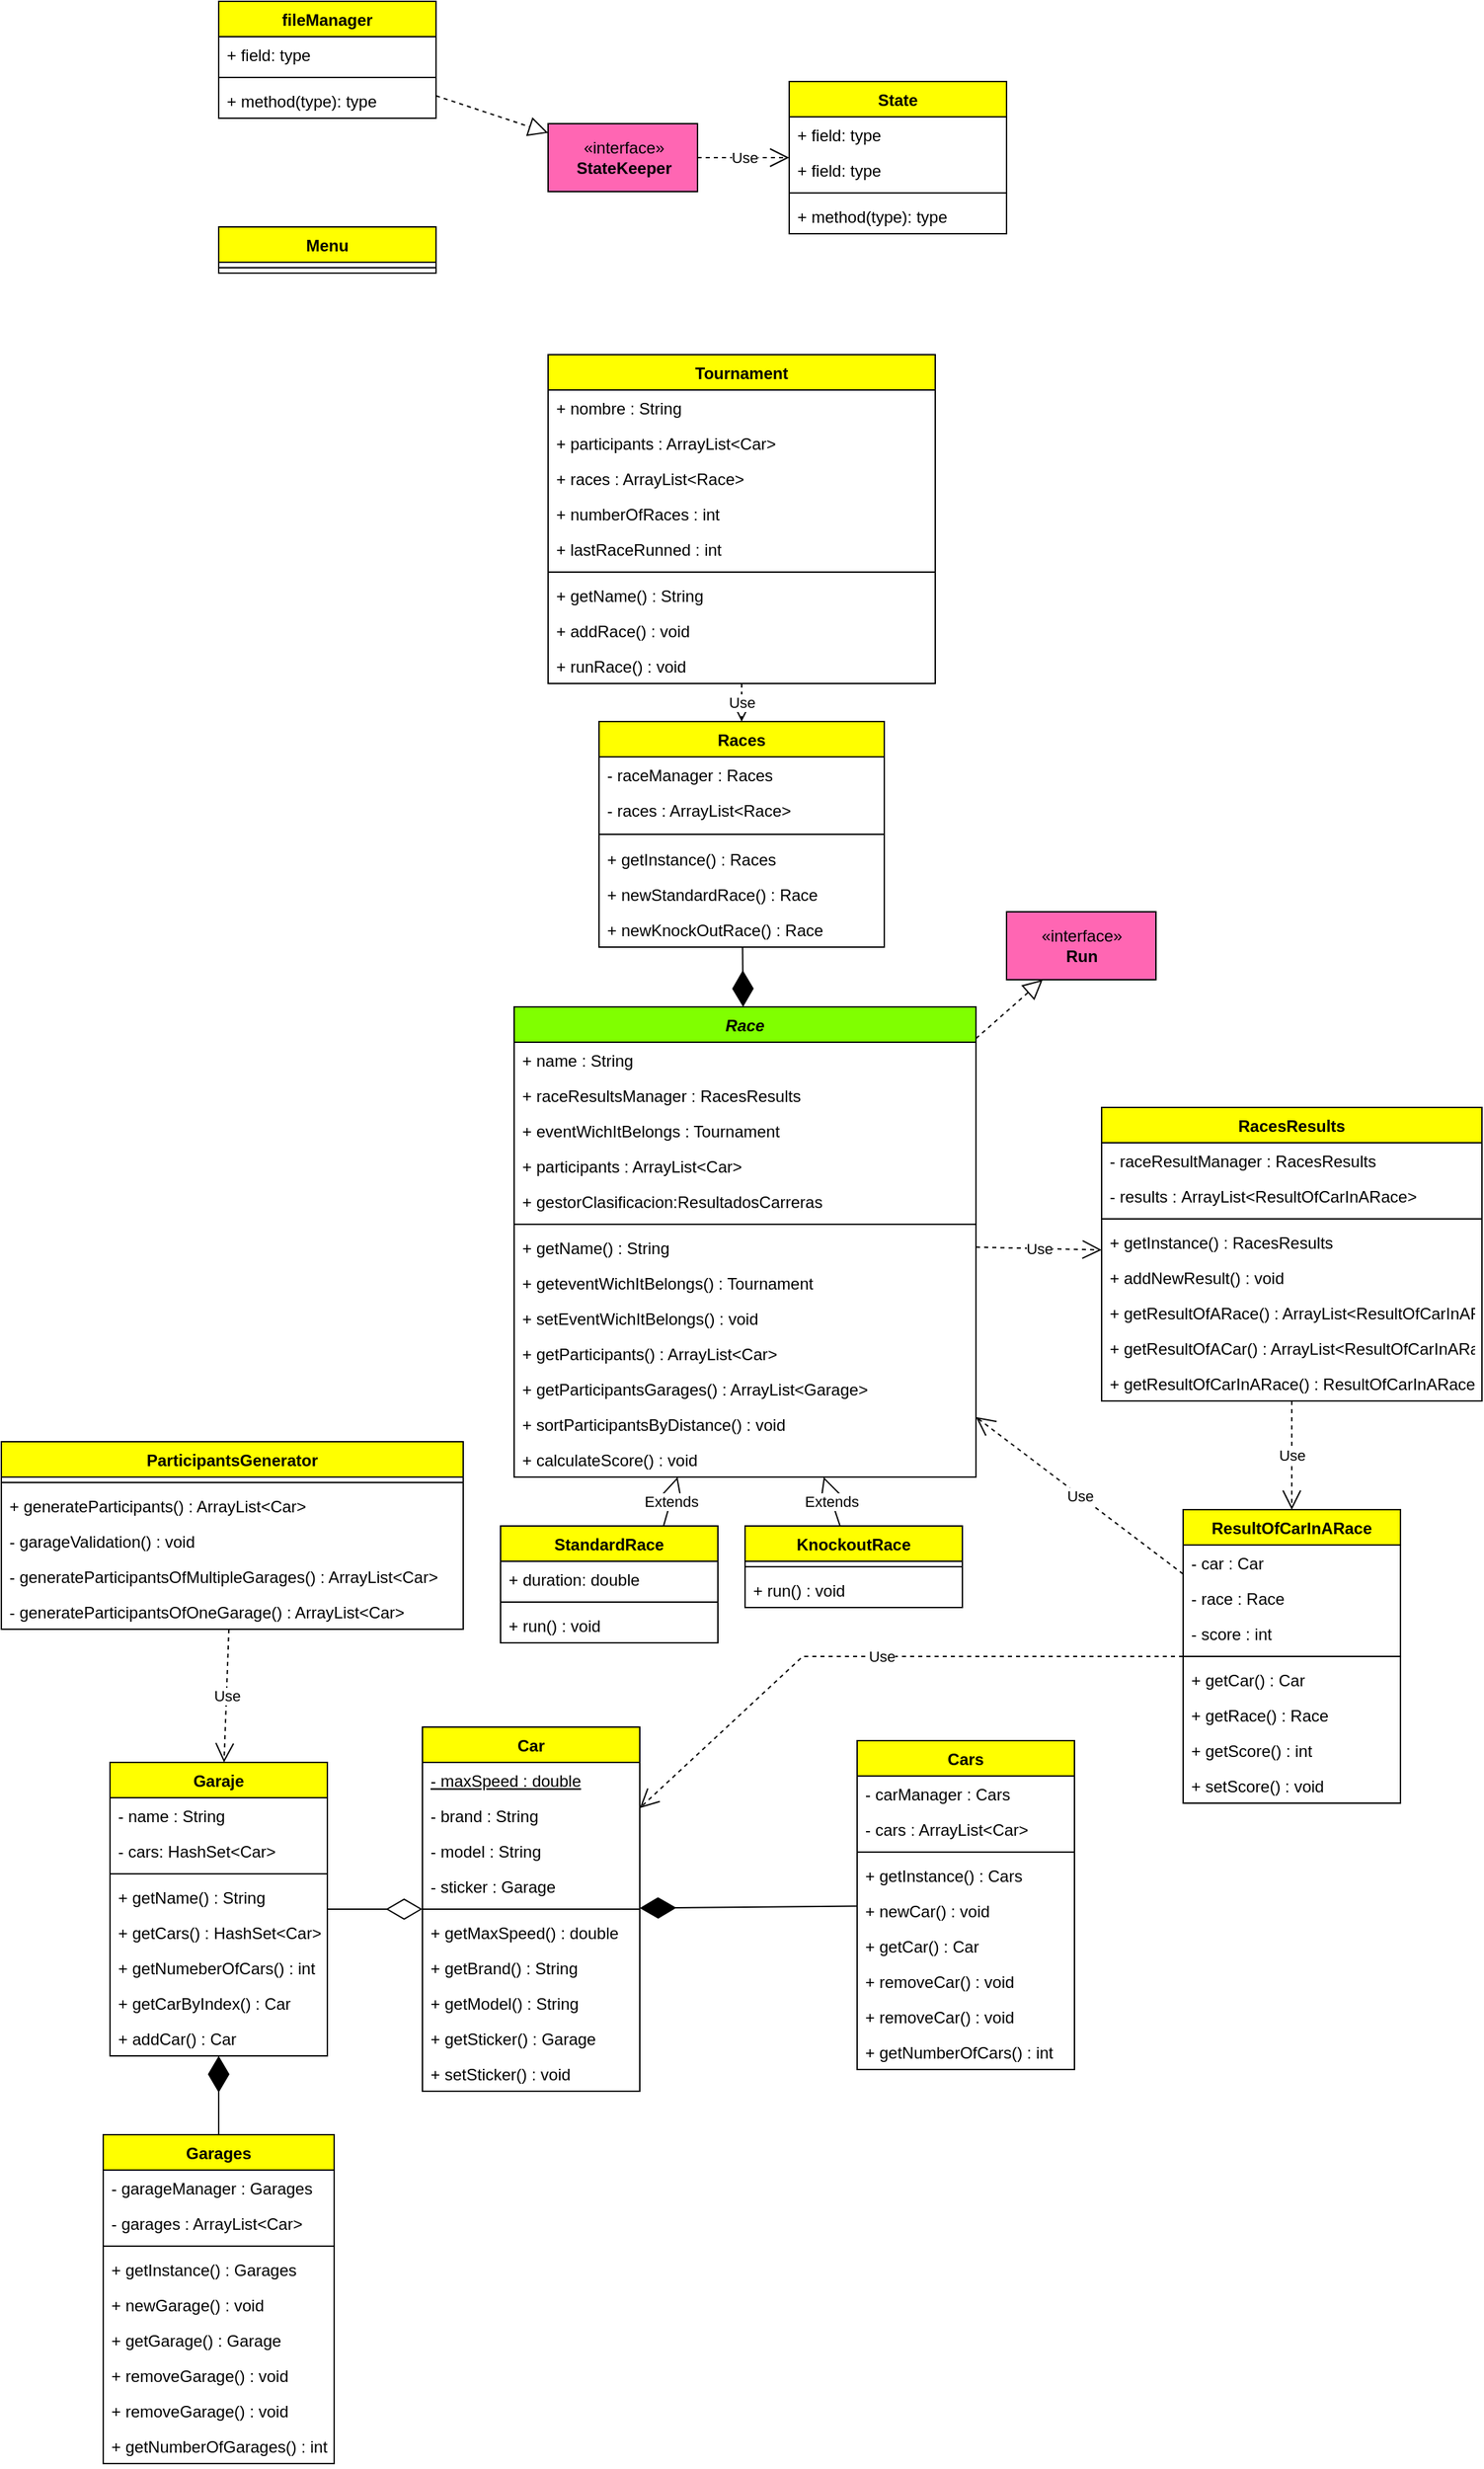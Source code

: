 <mxfile version="17.4.4" type="device"><diagram name="Page-1" id="9f46799a-70d6-7492-0946-bef42562c5a5"><mxGraphModel dx="3224" dy="1093" grid="1" gridSize="10" guides="1" tooltips="1" connect="1" arrows="1" fold="1" page="1" pageScale="1" pageWidth="850" pageHeight="1100" background="none" math="0" shadow="0"><root><mxCell id="0"/><mxCell id="1" parent="0"/><mxCell id="482I30e5uRCD9CE9yHYS-5" value="Car" style="swimlane;fontStyle=1;align=center;verticalAlign=top;childLayout=stackLayout;horizontal=1;startSize=26;horizontalStack=0;resizeParent=1;resizeParentMax=0;resizeLast=0;collapsible=1;marginBottom=0;fillColor=#FFFF00;" parent="1" vertex="1"><mxGeometry x="230" y="1340" width="160" height="268" as="geometry"/></mxCell><mxCell id="ZxIhWG7YRDOu6OJ5l4BX-40" value="- maxSpeed : double" style="text;strokeColor=none;fillColor=none;align=left;verticalAlign=top;spacingLeft=4;spacingRight=4;overflow=hidden;rotatable=0;points=[[0,0.5],[1,0.5]];portConstraint=eastwest;fontStyle=4" parent="482I30e5uRCD9CE9yHYS-5" vertex="1"><mxGeometry y="26" width="160" height="26" as="geometry"/></mxCell><mxCell id="482I30e5uRCD9CE9yHYS-6" value="- brand : String" style="text;strokeColor=none;fillColor=none;align=left;verticalAlign=top;spacingLeft=4;spacingRight=4;overflow=hidden;rotatable=0;points=[[0,0.5],[1,0.5]];portConstraint=eastwest;" parent="482I30e5uRCD9CE9yHYS-5" vertex="1"><mxGeometry y="52" width="160" height="26" as="geometry"/></mxCell><mxCell id="482I30e5uRCD9CE9yHYS-10" value="- model : String" style="text;strokeColor=none;fillColor=none;align=left;verticalAlign=top;spacingLeft=4;spacingRight=4;overflow=hidden;rotatable=0;points=[[0,0.5],[1,0.5]];portConstraint=eastwest;" parent="482I30e5uRCD9CE9yHYS-5" vertex="1"><mxGeometry y="78" width="160" height="26" as="geometry"/></mxCell><mxCell id="482I30e5uRCD9CE9yHYS-13" value="- sticker : Garage" style="text;strokeColor=none;fillColor=none;align=left;verticalAlign=top;spacingLeft=4;spacingRight=4;overflow=hidden;rotatable=0;points=[[0,0.5],[1,0.5]];portConstraint=eastwest;" parent="482I30e5uRCD9CE9yHYS-5" vertex="1"><mxGeometry y="104" width="160" height="26" as="geometry"/></mxCell><mxCell id="482I30e5uRCD9CE9yHYS-7" value="" style="line;strokeWidth=1;fillColor=none;align=left;verticalAlign=middle;spacingTop=-1;spacingLeft=3;spacingRight=3;rotatable=0;labelPosition=right;points=[];portConstraint=eastwest;" parent="482I30e5uRCD9CE9yHYS-5" vertex="1"><mxGeometry y="130" width="160" height="8" as="geometry"/></mxCell><mxCell id="482I30e5uRCD9CE9yHYS-8" value="+ getMaxSpeed() : double" style="text;strokeColor=none;fillColor=none;align=left;verticalAlign=top;spacingLeft=4;spacingRight=4;overflow=hidden;rotatable=0;points=[[0,0.5],[1,0.5]];portConstraint=eastwest;" parent="482I30e5uRCD9CE9yHYS-5" vertex="1"><mxGeometry y="138" width="160" height="26" as="geometry"/></mxCell><mxCell id="ZxIhWG7YRDOu6OJ5l4BX-43" value="+ getBrand() : String" style="text;strokeColor=none;fillColor=none;align=left;verticalAlign=top;spacingLeft=4;spacingRight=4;overflow=hidden;rotatable=0;points=[[0,0.5],[1,0.5]];portConstraint=eastwest;" parent="482I30e5uRCD9CE9yHYS-5" vertex="1"><mxGeometry y="164" width="160" height="26" as="geometry"/></mxCell><mxCell id="ZxIhWG7YRDOu6OJ5l4BX-44" value="+ getModel() : String" style="text;strokeColor=none;fillColor=none;align=left;verticalAlign=top;spacingLeft=4;spacingRight=4;overflow=hidden;rotatable=0;points=[[0,0.5],[1,0.5]];portConstraint=eastwest;" parent="482I30e5uRCD9CE9yHYS-5" vertex="1"><mxGeometry y="190" width="160" height="26" as="geometry"/></mxCell><mxCell id="ZxIhWG7YRDOu6OJ5l4BX-42" value="+ getSticker() : Garage" style="text;strokeColor=none;fillColor=none;align=left;verticalAlign=top;spacingLeft=4;spacingRight=4;overflow=hidden;rotatable=0;points=[[0,0.5],[1,0.5]];portConstraint=eastwest;" parent="482I30e5uRCD9CE9yHYS-5" vertex="1"><mxGeometry y="216" width="160" height="26" as="geometry"/></mxCell><mxCell id="ZxIhWG7YRDOu6OJ5l4BX-41" value="+ setSticker() : void" style="text;strokeColor=none;fillColor=none;align=left;verticalAlign=top;spacingLeft=4;spacingRight=4;overflow=hidden;rotatable=0;points=[[0,0.5],[1,0.5]];portConstraint=eastwest;" parent="482I30e5uRCD9CE9yHYS-5" vertex="1"><mxGeometry y="242" width="160" height="26" as="geometry"/></mxCell><mxCell id="482I30e5uRCD9CE9yHYS-14" value="Garaje" style="swimlane;fontStyle=1;align=center;verticalAlign=top;childLayout=stackLayout;horizontal=1;startSize=26;horizontalStack=0;resizeParent=1;resizeParentMax=0;resizeLast=0;collapsible=1;marginBottom=0;fillColor=#FFFF00;" parent="1" vertex="1"><mxGeometry y="1366" width="160" height="216" as="geometry"/></mxCell><mxCell id="482I30e5uRCD9CE9yHYS-15" value="- name : String" style="text;strokeColor=none;fillColor=none;align=left;verticalAlign=top;spacingLeft=4;spacingRight=4;overflow=hidden;rotatable=0;points=[[0,0.5],[1,0.5]];portConstraint=eastwest;" parent="482I30e5uRCD9CE9yHYS-14" vertex="1"><mxGeometry y="26" width="160" height="26" as="geometry"/></mxCell><mxCell id="482I30e5uRCD9CE9yHYS-18" value="- cars: HashSet&lt;Car&gt;" style="text;strokeColor=none;fillColor=none;align=left;verticalAlign=top;spacingLeft=4;spacingRight=4;overflow=hidden;rotatable=0;points=[[0,0.5],[1,0.5]];portConstraint=eastwest;" parent="482I30e5uRCD9CE9yHYS-14" vertex="1"><mxGeometry y="52" width="160" height="26" as="geometry"/></mxCell><mxCell id="482I30e5uRCD9CE9yHYS-16" value="" style="line;strokeWidth=1;fillColor=none;align=left;verticalAlign=middle;spacingTop=-1;spacingLeft=3;spacingRight=3;rotatable=0;labelPosition=right;points=[];portConstraint=eastwest;" parent="482I30e5uRCD9CE9yHYS-14" vertex="1"><mxGeometry y="78" width="160" height="8" as="geometry"/></mxCell><mxCell id="482I30e5uRCD9CE9yHYS-17" value="+ getName() : String" style="text;strokeColor=none;fillColor=none;align=left;verticalAlign=top;spacingLeft=4;spacingRight=4;overflow=hidden;rotatable=0;points=[[0,0.5],[1,0.5]];portConstraint=eastwest;" parent="482I30e5uRCD9CE9yHYS-14" vertex="1"><mxGeometry y="86" width="160" height="26" as="geometry"/></mxCell><mxCell id="ZxIhWG7YRDOu6OJ5l4BX-46" value="+ getCars() : HashSet&lt;Car&gt;" style="text;strokeColor=none;fillColor=none;align=left;verticalAlign=top;spacingLeft=4;spacingRight=4;overflow=hidden;rotatable=0;points=[[0,0.5],[1,0.5]];portConstraint=eastwest;" parent="482I30e5uRCD9CE9yHYS-14" vertex="1"><mxGeometry y="112" width="160" height="26" as="geometry"/></mxCell><mxCell id="ZxIhWG7YRDOu6OJ5l4BX-48" value="+ getNumeberOfCars() : int" style="text;strokeColor=none;fillColor=none;align=left;verticalAlign=top;spacingLeft=4;spacingRight=4;overflow=hidden;rotatable=0;points=[[0,0.5],[1,0.5]];portConstraint=eastwest;" parent="482I30e5uRCD9CE9yHYS-14" vertex="1"><mxGeometry y="138" width="160" height="26" as="geometry"/></mxCell><mxCell id="ZxIhWG7YRDOu6OJ5l4BX-47" value="+ getCarByIndex() : Car" style="text;strokeColor=none;fillColor=none;align=left;verticalAlign=top;spacingLeft=4;spacingRight=4;overflow=hidden;rotatable=0;points=[[0,0.5],[1,0.5]];portConstraint=eastwest;" parent="482I30e5uRCD9CE9yHYS-14" vertex="1"><mxGeometry y="164" width="160" height="26" as="geometry"/></mxCell><mxCell id="ZxIhWG7YRDOu6OJ5l4BX-45" value="+ addCar() : Car" style="text;strokeColor=none;fillColor=none;align=left;verticalAlign=top;spacingLeft=4;spacingRight=4;overflow=hidden;rotatable=0;points=[[0,0.5],[1,0.5]];portConstraint=eastwest;" parent="482I30e5uRCD9CE9yHYS-14" vertex="1"><mxGeometry y="190" width="160" height="26" as="geometry"/></mxCell><mxCell id="482I30e5uRCD9CE9yHYS-23" value="Tournament" style="swimlane;fontStyle=1;align=center;verticalAlign=top;childLayout=stackLayout;horizontal=1;startSize=26;horizontalStack=0;resizeParent=1;resizeParentMax=0;resizeLast=0;collapsible=1;marginBottom=0;fillColor=#FFFF00;" parent="1" vertex="1"><mxGeometry x="322.5" y="330" width="285" height="242" as="geometry"><mxRectangle x="170" y="300" width="70" height="26" as="alternateBounds"/></mxGeometry></mxCell><mxCell id="482I30e5uRCD9CE9yHYS-24" value="+ nombre : String" style="text;strokeColor=none;fillColor=none;align=left;verticalAlign=top;spacingLeft=4;spacingRight=4;overflow=hidden;rotatable=0;points=[[0,0.5],[1,0.5]];portConstraint=eastwest;" parent="482I30e5uRCD9CE9yHYS-23" vertex="1"><mxGeometry y="26" width="285" height="26" as="geometry"/></mxCell><mxCell id="F-Wqj-1XcZ0HgV9-wXlC-21" value="+ participants : ArrayList&lt;Car&gt;" style="text;strokeColor=none;fillColor=none;align=left;verticalAlign=top;spacingLeft=4;spacingRight=4;overflow=hidden;rotatable=0;points=[[0,0.5],[1,0.5]];portConstraint=eastwest;" parent="482I30e5uRCD9CE9yHYS-23" vertex="1"><mxGeometry y="52" width="285" height="26" as="geometry"/></mxCell><mxCell id="482I30e5uRCD9CE9yHYS-27" value="+ races : ArrayList&lt;Race&gt;" style="text;strokeColor=none;fillColor=none;align=left;verticalAlign=top;spacingLeft=4;spacingRight=4;overflow=hidden;rotatable=0;points=[[0,0.5],[1,0.5]];portConstraint=eastwest;" parent="482I30e5uRCD9CE9yHYS-23" vertex="1"><mxGeometry y="78" width="285" height="26" as="geometry"/></mxCell><mxCell id="482I30e5uRCD9CE9yHYS-36" value="+ numberOfRaces : int" style="text;strokeColor=none;fillColor=none;align=left;verticalAlign=top;spacingLeft=4;spacingRight=4;overflow=hidden;rotatable=0;points=[[0,0.5],[1,0.5]];portConstraint=eastwest;" parent="482I30e5uRCD9CE9yHYS-23" vertex="1"><mxGeometry y="104" width="285" height="26" as="geometry"/></mxCell><mxCell id="ZxIhWG7YRDOu6OJ5l4BX-8" value="+ lastRaceRunned : int" style="text;strokeColor=none;fillColor=none;align=left;verticalAlign=top;spacingLeft=4;spacingRight=4;overflow=hidden;rotatable=0;points=[[0,0.5],[1,0.5]];portConstraint=eastwest;" parent="482I30e5uRCD9CE9yHYS-23" vertex="1"><mxGeometry y="130" width="285" height="26" as="geometry"/></mxCell><mxCell id="482I30e5uRCD9CE9yHYS-25" value="" style="line;strokeWidth=1;fillColor=none;align=left;verticalAlign=middle;spacingTop=-1;spacingLeft=3;spacingRight=3;rotatable=0;labelPosition=right;points=[];portConstraint=eastwest;" parent="482I30e5uRCD9CE9yHYS-23" vertex="1"><mxGeometry y="156" width="285" height="8" as="geometry"/></mxCell><mxCell id="482I30e5uRCD9CE9yHYS-26" value="+ getName() : String" style="text;strokeColor=none;fillColor=none;align=left;verticalAlign=top;spacingLeft=4;spacingRight=4;overflow=hidden;rotatable=0;points=[[0,0.5],[1,0.5]];portConstraint=eastwest;" parent="482I30e5uRCD9CE9yHYS-23" vertex="1"><mxGeometry y="164" width="285" height="26" as="geometry"/></mxCell><mxCell id="ZxIhWG7YRDOu6OJ5l4BX-4" value="+ addRace() : void" style="text;strokeColor=none;fillColor=none;align=left;verticalAlign=top;spacingLeft=4;spacingRight=4;overflow=hidden;rotatable=0;points=[[0,0.5],[1,0.5]];portConstraint=eastwest;" parent="482I30e5uRCD9CE9yHYS-23" vertex="1"><mxGeometry y="190" width="285" height="26" as="geometry"/></mxCell><mxCell id="ZxIhWG7YRDOu6OJ5l4BX-5" value="+ runRace() : void" style="text;strokeColor=none;fillColor=none;align=left;verticalAlign=top;spacingLeft=4;spacingRight=4;overflow=hidden;rotatable=0;points=[[0,0.5],[1,0.5]];portConstraint=eastwest;" parent="482I30e5uRCD9CE9yHYS-23" vertex="1"><mxGeometry y="216" width="285" height="26" as="geometry"/></mxCell><mxCell id="482I30e5uRCD9CE9yHYS-31" value="" style="endArrow=diamondThin;endFill=0;endSize=24;html=1;rounded=0;" parent="1" source="482I30e5uRCD9CE9yHYS-14" target="482I30e5uRCD9CE9yHYS-5" edge="1"><mxGeometry width="160" relative="1" as="geometry"><mxPoint x="185" y="1364" as="sourcePoint"/><mxPoint x="345" y="1364" as="targetPoint"/></mxGeometry></mxCell><mxCell id="482I30e5uRCD9CE9yHYS-32" value="Race" style="swimlane;fontStyle=3;align=center;verticalAlign=top;childLayout=stackLayout;horizontal=1;startSize=26;horizontalStack=0;resizeParent=1;resizeParentMax=0;resizeLast=0;collapsible=1;marginBottom=0;fillColor=#80FF00;" parent="1" vertex="1"><mxGeometry x="297.5" y="810" width="340" height="346" as="geometry"/></mxCell><mxCell id="482I30e5uRCD9CE9yHYS-33" value="+ name : String" style="text;strokeColor=none;fillColor=none;align=left;verticalAlign=top;spacingLeft=4;spacingRight=4;overflow=hidden;rotatable=0;points=[[0,0.5],[1,0.5]];portConstraint=eastwest;" parent="482I30e5uRCD9CE9yHYS-32" vertex="1"><mxGeometry y="26" width="340" height="26" as="geometry"/></mxCell><mxCell id="ZxIhWG7YRDOu6OJ5l4BX-10" value="+ raceResultsManager : RacesResults" style="text;strokeColor=none;fillColor=none;align=left;verticalAlign=top;spacingLeft=4;spacingRight=4;overflow=hidden;rotatable=0;points=[[0,0.5],[1,0.5]];portConstraint=eastwest;" parent="482I30e5uRCD9CE9yHYS-32" vertex="1"><mxGeometry y="52" width="340" height="26" as="geometry"/></mxCell><mxCell id="F-Wqj-1XcZ0HgV9-wXlC-32" value="+ eventWichItBelongs : Tournament" style="text;strokeColor=none;fillColor=none;align=left;verticalAlign=top;spacingLeft=4;spacingRight=4;overflow=hidden;rotatable=0;points=[[0,0.5],[1,0.5]];portConstraint=eastwest;" parent="482I30e5uRCD9CE9yHYS-32" vertex="1"><mxGeometry y="78" width="340" height="26" as="geometry"/></mxCell><mxCell id="ZxIhWG7YRDOu6OJ5l4BX-9" value="+ participants : ArrayList&lt;Car&gt;" style="text;strokeColor=none;fillColor=none;align=left;verticalAlign=top;spacingLeft=4;spacingRight=4;overflow=hidden;rotatable=0;points=[[0,0.5],[1,0.5]];portConstraint=eastwest;" parent="482I30e5uRCD9CE9yHYS-32" vertex="1"><mxGeometry y="104" width="340" height="26" as="geometry"/></mxCell><mxCell id="482I30e5uRCD9CE9yHYS-38" value="+ gestorClasificacion:ResultadosCarreras" style="text;strokeColor=none;fillColor=none;align=left;verticalAlign=top;spacingLeft=4;spacingRight=4;overflow=hidden;rotatable=0;points=[[0,0.5],[1,0.5]];portConstraint=eastwest;" parent="482I30e5uRCD9CE9yHYS-32" vertex="1"><mxGeometry y="130" width="340" height="26" as="geometry"/></mxCell><mxCell id="482I30e5uRCD9CE9yHYS-34" value="" style="line;strokeWidth=1;fillColor=none;align=left;verticalAlign=middle;spacingTop=-1;spacingLeft=3;spacingRight=3;rotatable=0;labelPosition=right;points=[];portConstraint=eastwest;" parent="482I30e5uRCD9CE9yHYS-32" vertex="1"><mxGeometry y="156" width="340" height="8" as="geometry"/></mxCell><mxCell id="ZxIhWG7YRDOu6OJ5l4BX-15" value="+ getName() : String" style="text;strokeColor=none;fillColor=none;align=left;verticalAlign=top;spacingLeft=4;spacingRight=4;overflow=hidden;rotatable=0;points=[[0,0.5],[1,0.5]];portConstraint=eastwest;" parent="482I30e5uRCD9CE9yHYS-32" vertex="1"><mxGeometry y="164" width="340" height="26" as="geometry"/></mxCell><mxCell id="482I30e5uRCD9CE9yHYS-35" value="+ geteventWichItBelongs() : Tournament" style="text;strokeColor=none;fillColor=none;align=left;verticalAlign=top;spacingLeft=4;spacingRight=4;overflow=hidden;rotatable=0;points=[[0,0.5],[1,0.5]];portConstraint=eastwest;" parent="482I30e5uRCD9CE9yHYS-32" vertex="1"><mxGeometry y="190" width="340" height="26" as="geometry"/></mxCell><mxCell id="ZxIhWG7YRDOu6OJ5l4BX-14" value="+ setEventWichItBelongs() : void" style="text;strokeColor=none;fillColor=none;align=left;verticalAlign=top;spacingLeft=4;spacingRight=4;overflow=hidden;rotatable=0;points=[[0,0.5],[1,0.5]];portConstraint=eastwest;" parent="482I30e5uRCD9CE9yHYS-32" vertex="1"><mxGeometry y="216" width="340" height="26" as="geometry"/></mxCell><mxCell id="Mdgu1siWDyCMY9cwynAu-4" value="+ getParticipants() : ArrayList&lt;Car&gt;" style="text;strokeColor=none;fillColor=none;align=left;verticalAlign=top;spacingLeft=4;spacingRight=4;overflow=hidden;rotatable=0;points=[[0,0.5],[1,0.5]];portConstraint=eastwest;" parent="482I30e5uRCD9CE9yHYS-32" vertex="1"><mxGeometry y="242" width="340" height="26" as="geometry"/></mxCell><mxCell id="ZxIhWG7YRDOu6OJ5l4BX-13" value="+ getParticipantsGarages() : ArrayList&lt;Garage&gt;" style="text;strokeColor=none;fillColor=none;align=left;verticalAlign=top;spacingLeft=4;spacingRight=4;overflow=hidden;rotatable=0;points=[[0,0.5],[1,0.5]];portConstraint=eastwest;" parent="482I30e5uRCD9CE9yHYS-32" vertex="1"><mxGeometry y="268" width="340" height="26" as="geometry"/></mxCell><mxCell id="ejD7JWQBDg0ydVt0b9R--1" value="+ sortParticipantsByDistance() : void" style="text;strokeColor=none;fillColor=none;align=left;verticalAlign=top;spacingLeft=4;spacingRight=4;overflow=hidden;rotatable=0;points=[[0,0.5],[1,0.5]];portConstraint=eastwest;" parent="482I30e5uRCD9CE9yHYS-32" vertex="1"><mxGeometry y="294" width="340" height="26" as="geometry"/></mxCell><mxCell id="ejD7JWQBDg0ydVt0b9R--2" value="+ calculateScore() : void" style="text;strokeColor=none;fillColor=none;align=left;verticalAlign=top;spacingLeft=4;spacingRight=4;overflow=hidden;rotatable=0;points=[[0,0.5],[1,0.5]];portConstraint=eastwest;" parent="482I30e5uRCD9CE9yHYS-32" vertex="1"><mxGeometry y="320" width="340" height="26" as="geometry"/></mxCell><mxCell id="482I30e5uRCD9CE9yHYS-59" value="«interface»&lt;br&gt;&lt;b&gt;StateKeeper&lt;/b&gt;" style="html=1;fillColor=#FF66B3;" parent="1" vertex="1"><mxGeometry x="322.5" y="160" width="110" height="50" as="geometry"/></mxCell><mxCell id="482I30e5uRCD9CE9yHYS-64" value="fileManager" style="swimlane;fontStyle=1;align=center;verticalAlign=top;childLayout=stackLayout;horizontal=1;startSize=26;horizontalStack=0;resizeParent=1;resizeParentMax=0;resizeLast=0;collapsible=1;marginBottom=0;fillColor=#FFFF00;" parent="1" vertex="1"><mxGeometry x="80" y="70" width="160" height="86" as="geometry"/></mxCell><mxCell id="482I30e5uRCD9CE9yHYS-65" value="+ field: type" style="text;strokeColor=none;fillColor=none;align=left;verticalAlign=top;spacingLeft=4;spacingRight=4;overflow=hidden;rotatable=0;points=[[0,0.5],[1,0.5]];portConstraint=eastwest;" parent="482I30e5uRCD9CE9yHYS-64" vertex="1"><mxGeometry y="26" width="160" height="26" as="geometry"/></mxCell><mxCell id="482I30e5uRCD9CE9yHYS-66" value="" style="line;strokeWidth=1;fillColor=none;align=left;verticalAlign=middle;spacingTop=-1;spacingLeft=3;spacingRight=3;rotatable=0;labelPosition=right;points=[];portConstraint=eastwest;" parent="482I30e5uRCD9CE9yHYS-64" vertex="1"><mxGeometry y="52" width="160" height="8" as="geometry"/></mxCell><mxCell id="482I30e5uRCD9CE9yHYS-67" value="+ method(type): type" style="text;strokeColor=none;fillColor=none;align=left;verticalAlign=top;spacingLeft=4;spacingRight=4;overflow=hidden;rotatable=0;points=[[0,0.5],[1,0.5]];portConstraint=eastwest;" parent="482I30e5uRCD9CE9yHYS-64" vertex="1"><mxGeometry y="60" width="160" height="26" as="geometry"/></mxCell><mxCell id="482I30e5uRCD9CE9yHYS-80" value="KnockoutRace" style="swimlane;fontStyle=1;align=center;verticalAlign=top;childLayout=stackLayout;horizontal=1;startSize=26;horizontalStack=0;resizeParent=1;resizeParentMax=0;resizeLast=0;collapsible=1;marginBottom=0;fillColor=#FFFF00;" parent="1" vertex="1"><mxGeometry x="467.5" y="1192" width="160" height="60" as="geometry"/></mxCell><mxCell id="482I30e5uRCD9CE9yHYS-82" value="" style="line;strokeWidth=1;fillColor=none;align=left;verticalAlign=middle;spacingTop=-1;spacingLeft=3;spacingRight=3;rotatable=0;labelPosition=right;points=[];portConstraint=eastwest;" parent="482I30e5uRCD9CE9yHYS-80" vertex="1"><mxGeometry y="26" width="160" height="8" as="geometry"/></mxCell><mxCell id="482I30e5uRCD9CE9yHYS-92" value="+ run() : void" style="text;strokeColor=none;fillColor=none;align=left;verticalAlign=top;spacingLeft=4;spacingRight=4;overflow=hidden;rotatable=0;points=[[0,0.5],[1,0.5]];portConstraint=eastwest;" parent="482I30e5uRCD9CE9yHYS-80" vertex="1"><mxGeometry y="34" width="160" height="26" as="geometry"/></mxCell><mxCell id="482I30e5uRCD9CE9yHYS-84" value="StandardRace" style="swimlane;fontStyle=1;align=center;verticalAlign=top;childLayout=stackLayout;horizontal=1;startSize=26;horizontalStack=0;resizeParent=1;resizeParentMax=0;resizeLast=0;collapsible=1;marginBottom=0;fillColor=#FFFF00;" parent="1" vertex="1"><mxGeometry x="287.5" y="1192" width="160" height="86" as="geometry"/></mxCell><mxCell id="ZxIhWG7YRDOu6OJ5l4BX-16" value="+ duration: double" style="text;strokeColor=none;fillColor=none;align=left;verticalAlign=top;spacingLeft=4;spacingRight=4;overflow=hidden;rotatable=0;points=[[0,0.5],[1,0.5]];portConstraint=eastwest;" parent="482I30e5uRCD9CE9yHYS-84" vertex="1"><mxGeometry y="26" width="160" height="26" as="geometry"/></mxCell><mxCell id="482I30e5uRCD9CE9yHYS-86" value="" style="line;strokeWidth=1;fillColor=none;align=left;verticalAlign=middle;spacingTop=-1;spacingLeft=3;spacingRight=3;rotatable=0;labelPosition=right;points=[];portConstraint=eastwest;" parent="482I30e5uRCD9CE9yHYS-84" vertex="1"><mxGeometry y="52" width="160" height="8" as="geometry"/></mxCell><mxCell id="482I30e5uRCD9CE9yHYS-91" value="+ run() : void" style="text;strokeColor=none;fillColor=none;align=left;verticalAlign=top;spacingLeft=4;spacingRight=4;overflow=hidden;rotatable=0;points=[[0,0.5],[1,0.5]];portConstraint=eastwest;" parent="482I30e5uRCD9CE9yHYS-84" vertex="1"><mxGeometry y="60" width="160" height="26" as="geometry"/></mxCell><mxCell id="482I30e5uRCD9CE9yHYS-88" value="Extends" style="endArrow=block;endSize=16;endFill=0;html=1;rounded=0;exitX=0.75;exitY=0;exitDx=0;exitDy=0;" parent="1" source="482I30e5uRCD9CE9yHYS-84" target="482I30e5uRCD9CE9yHYS-32" edge="1"><mxGeometry width="160" relative="1" as="geometry"><mxPoint x="605" y="1332" as="sourcePoint"/><mxPoint x="390.5" y="1180" as="targetPoint"/></mxGeometry></mxCell><mxCell id="482I30e5uRCD9CE9yHYS-89" value="Extends" style="endArrow=block;endSize=16;endFill=0;html=1;rounded=0;" parent="1" source="482I30e5uRCD9CE9yHYS-80" target="482I30e5uRCD9CE9yHYS-32" edge="1"><mxGeometry width="160" relative="1" as="geometry"><mxPoint x="275" y="1292" as="sourcePoint"/><mxPoint x="501.2" y="1180" as="targetPoint"/></mxGeometry></mxCell><mxCell id="vS4q9iZGlOzv-MS9dgwE-6" value="State" style="swimlane;fontStyle=1;align=center;verticalAlign=top;childLayout=stackLayout;horizontal=1;startSize=26;horizontalStack=0;resizeParent=1;resizeParentMax=0;resizeLast=0;collapsible=1;marginBottom=0;fillColor=#FFFF00;" parent="1" vertex="1"><mxGeometry x="500" y="129" width="160" height="112" as="geometry"/></mxCell><mxCell id="ZGBHu38w_hIntVFxryoR-3" value="+ field: type" style="text;strokeColor=none;fillColor=none;align=left;verticalAlign=top;spacingLeft=4;spacingRight=4;overflow=hidden;rotatable=0;points=[[0,0.5],[1,0.5]];portConstraint=eastwest;" vertex="1" parent="vS4q9iZGlOzv-MS9dgwE-6"><mxGeometry y="26" width="160" height="26" as="geometry"/></mxCell><mxCell id="vS4q9iZGlOzv-MS9dgwE-7" value="+ field: type" style="text;strokeColor=none;fillColor=none;align=left;verticalAlign=top;spacingLeft=4;spacingRight=4;overflow=hidden;rotatable=0;points=[[0,0.5],[1,0.5]];portConstraint=eastwest;" parent="vS4q9iZGlOzv-MS9dgwE-6" vertex="1"><mxGeometry y="52" width="160" height="26" as="geometry"/></mxCell><mxCell id="vS4q9iZGlOzv-MS9dgwE-8" value="" style="line;strokeWidth=1;fillColor=none;align=left;verticalAlign=middle;spacingTop=-1;spacingLeft=3;spacingRight=3;rotatable=0;labelPosition=right;points=[];portConstraint=eastwest;" parent="vS4q9iZGlOzv-MS9dgwE-6" vertex="1"><mxGeometry y="78" width="160" height="8" as="geometry"/></mxCell><mxCell id="vS4q9iZGlOzv-MS9dgwE-9" value="+ method(type): type" style="text;strokeColor=none;fillColor=none;align=left;verticalAlign=top;spacingLeft=4;spacingRight=4;overflow=hidden;rotatable=0;points=[[0,0.5],[1,0.5]];portConstraint=eastwest;" parent="vS4q9iZGlOzv-MS9dgwE-6" vertex="1"><mxGeometry y="86" width="160" height="26" as="geometry"/></mxCell><mxCell id="vS4q9iZGlOzv-MS9dgwE-13" value="Use" style="endArrow=open;endSize=12;dashed=1;html=1;rounded=0;" parent="1" source="482I30e5uRCD9CE9yHYS-59" target="vS4q9iZGlOzv-MS9dgwE-6" edge="1"><mxGeometry width="160" relative="1" as="geometry"><mxPoint x="367.5" y="210" as="sourcePoint"/><mxPoint x="417.5" y="90" as="targetPoint"/></mxGeometry></mxCell><mxCell id="Mdgu1siWDyCMY9cwynAu-24" value="ParticipantsGenerator" style="swimlane;fontStyle=1;align=center;verticalAlign=top;childLayout=stackLayout;horizontal=1;startSize=26;horizontalStack=0;resizeParent=1;resizeParentMax=0;resizeLast=0;collapsible=1;marginBottom=0;fillColor=#FFFF00;" parent="1" vertex="1"><mxGeometry x="-80" y="1130" width="340" height="138" as="geometry"/></mxCell><mxCell id="Mdgu1siWDyCMY9cwynAu-26" value="" style="line;strokeWidth=1;fillColor=none;align=left;verticalAlign=middle;spacingTop=-1;spacingLeft=3;spacingRight=3;rotatable=0;labelPosition=right;points=[];portConstraint=eastwest;" parent="Mdgu1siWDyCMY9cwynAu-24" vertex="1"><mxGeometry y="26" width="340" height="8" as="geometry"/></mxCell><mxCell id="Mdgu1siWDyCMY9cwynAu-27" value="+ generateParticipants() : ArrayList&lt;Car&gt;" style="text;strokeColor=none;fillColor=none;align=left;verticalAlign=top;spacingLeft=4;spacingRight=4;overflow=hidden;rotatable=0;points=[[0,0.5],[1,0.5]];portConstraint=eastwest;" parent="Mdgu1siWDyCMY9cwynAu-24" vertex="1"><mxGeometry y="34" width="340" height="26" as="geometry"/></mxCell><mxCell id="ZxIhWG7YRDOu6OJ5l4BX-64" value="- garageValidation() : void" style="text;strokeColor=none;fillColor=none;align=left;verticalAlign=top;spacingLeft=4;spacingRight=4;overflow=hidden;rotatable=0;points=[[0,0.5],[1,0.5]];portConstraint=eastwest;" parent="Mdgu1siWDyCMY9cwynAu-24" vertex="1"><mxGeometry y="60" width="340" height="26" as="geometry"/></mxCell><mxCell id="ZxIhWG7YRDOu6OJ5l4BX-67" value="- generateParticipantsOfMultipleGarages() : ArrayList&lt;Car&gt;" style="text;strokeColor=none;fillColor=none;align=left;verticalAlign=top;spacingLeft=4;spacingRight=4;overflow=hidden;rotatable=0;points=[[0,0.5],[1,0.5]];portConstraint=eastwest;" parent="Mdgu1siWDyCMY9cwynAu-24" vertex="1"><mxGeometry y="86" width="340" height="26" as="geometry"/></mxCell><mxCell id="ZxIhWG7YRDOu6OJ5l4BX-68" value="- generateParticipantsOfOneGarage() : ArrayList&lt;Car&gt;" style="text;strokeColor=none;fillColor=none;align=left;verticalAlign=top;spacingLeft=4;spacingRight=4;overflow=hidden;rotatable=0;points=[[0,0.5],[1,0.5]];portConstraint=eastwest;" parent="Mdgu1siWDyCMY9cwynAu-24" vertex="1"><mxGeometry y="112" width="340" height="26" as="geometry"/></mxCell><mxCell id="Mdgu1siWDyCMY9cwynAu-30" value="Use" style="endArrow=open;endSize=12;dashed=1;html=1;rounded=0;" parent="1" source="Mdgu1siWDyCMY9cwynAu-24" target="482I30e5uRCD9CE9yHYS-14" edge="1"><mxGeometry width="160" relative="1" as="geometry"><mxPoint x="432.6" y="732" as="sourcePoint"/><mxPoint x="569.12" y="812" as="targetPoint"/></mxGeometry></mxCell><mxCell id="Mdgu1siWDyCMY9cwynAu-31" value="«interface»&lt;br&gt;&lt;b&gt;Run&lt;br&gt;&lt;/b&gt;" style="html=1;fillColor=#FF66B3;" parent="1" vertex="1"><mxGeometry x="660" y="740" width="110" height="50" as="geometry"/></mxCell><mxCell id="Mdgu1siWDyCMY9cwynAu-32" value="" style="endArrow=block;dashed=1;endFill=0;endSize=12;html=1;rounded=0;" parent="1" source="482I30e5uRCD9CE9yHYS-32" target="Mdgu1siWDyCMY9cwynAu-31" edge="1"><mxGeometry width="160" relative="1" as="geometry"><mxPoint x="-87.5" y="884" as="sourcePoint"/><mxPoint x="72.5" y="884" as="targetPoint"/></mxGeometry></mxCell><mxCell id="Mdgu1siWDyCMY9cwynAu-37" value="Cars" style="swimlane;fontStyle=1;align=center;verticalAlign=top;childLayout=stackLayout;horizontal=1;startSize=26;horizontalStack=0;resizeParent=1;resizeParentMax=0;resizeLast=0;collapsible=1;marginBottom=0;fillColor=#FFFF00;" parent="1" vertex="1"><mxGeometry x="550" y="1350" width="160" height="242" as="geometry"/></mxCell><mxCell id="Mdgu1siWDyCMY9cwynAu-38" value="- carManager : Cars" style="text;strokeColor=none;fillColor=none;align=left;verticalAlign=top;spacingLeft=4;spacingRight=4;overflow=hidden;rotatable=0;points=[[0,0.5],[1,0.5]];portConstraint=eastwest;" parent="Mdgu1siWDyCMY9cwynAu-37" vertex="1"><mxGeometry y="26" width="160" height="26" as="geometry"/></mxCell><mxCell id="ZxIhWG7YRDOu6OJ5l4BX-29" value="- cars : ArrayList&lt;Car&gt;" style="text;strokeColor=none;fillColor=none;align=left;verticalAlign=top;spacingLeft=4;spacingRight=4;overflow=hidden;rotatable=0;points=[[0,0.5],[1,0.5]];portConstraint=eastwest;" parent="Mdgu1siWDyCMY9cwynAu-37" vertex="1"><mxGeometry y="52" width="160" height="26" as="geometry"/></mxCell><mxCell id="Mdgu1siWDyCMY9cwynAu-39" value="" style="line;strokeWidth=1;fillColor=none;align=left;verticalAlign=middle;spacingTop=-1;spacingLeft=3;spacingRight=3;rotatable=0;labelPosition=right;points=[];portConstraint=eastwest;" parent="Mdgu1siWDyCMY9cwynAu-37" vertex="1"><mxGeometry y="78" width="160" height="8" as="geometry"/></mxCell><mxCell id="Mdgu1siWDyCMY9cwynAu-40" value="+ getInstance() : Cars" style="text;strokeColor=none;fillColor=none;align=left;verticalAlign=top;spacingLeft=4;spacingRight=4;overflow=hidden;rotatable=0;points=[[0,0.5],[1,0.5]];portConstraint=eastwest;" parent="Mdgu1siWDyCMY9cwynAu-37" vertex="1"><mxGeometry y="86" width="160" height="26" as="geometry"/></mxCell><mxCell id="ZxIhWG7YRDOu6OJ5l4BX-37" value="+ newCar() : void" style="text;strokeColor=none;fillColor=none;align=left;verticalAlign=top;spacingLeft=4;spacingRight=4;overflow=hidden;rotatable=0;points=[[0,0.5],[1,0.5]];portConstraint=eastwest;" parent="Mdgu1siWDyCMY9cwynAu-37" vertex="1"><mxGeometry y="112" width="160" height="26" as="geometry"/></mxCell><mxCell id="ZxIhWG7YRDOu6OJ5l4BX-39" value="+ getCar() : Car" style="text;strokeColor=none;fillColor=none;align=left;verticalAlign=top;spacingLeft=4;spacingRight=4;overflow=hidden;rotatable=0;points=[[0,0.5],[1,0.5]];portConstraint=eastwest;" parent="Mdgu1siWDyCMY9cwynAu-37" vertex="1"><mxGeometry y="138" width="160" height="26" as="geometry"/></mxCell><mxCell id="ZxIhWG7YRDOu6OJ5l4BX-38" value="+ removeCar() : void" style="text;strokeColor=none;fillColor=none;align=left;verticalAlign=top;spacingLeft=4;spacingRight=4;overflow=hidden;rotatable=0;points=[[0,0.5],[1,0.5]];portConstraint=eastwest;" parent="Mdgu1siWDyCMY9cwynAu-37" vertex="1"><mxGeometry y="164" width="160" height="26" as="geometry"/></mxCell><mxCell id="ZxIhWG7YRDOu6OJ5l4BX-36" value="+ removeCar() : void" style="text;strokeColor=none;fillColor=none;align=left;verticalAlign=top;spacingLeft=4;spacingRight=4;overflow=hidden;rotatable=0;points=[[0,0.5],[1,0.5]];portConstraint=eastwest;" parent="Mdgu1siWDyCMY9cwynAu-37" vertex="1"><mxGeometry y="190" width="160" height="26" as="geometry"/></mxCell><mxCell id="ZxIhWG7YRDOu6OJ5l4BX-35" value="+ getNumberOfCars() : int" style="text;strokeColor=none;fillColor=none;align=left;verticalAlign=top;spacingLeft=4;spacingRight=4;overflow=hidden;rotatable=0;points=[[0,0.5],[1,0.5]];portConstraint=eastwest;" parent="Mdgu1siWDyCMY9cwynAu-37" vertex="1"><mxGeometry y="216" width="160" height="26" as="geometry"/></mxCell><mxCell id="Mdgu1siWDyCMY9cwynAu-48" value="" style="endArrow=diamondThin;endFill=1;endSize=24;html=1;rounded=0;" parent="1" source="Mdgu1siWDyCMY9cwynAu-37" target="482I30e5uRCD9CE9yHYS-5" edge="1"><mxGeometry width="160" relative="1" as="geometry"><mxPoint x="665" y="1222" as="sourcePoint"/><mxPoint x="195.0" y="1447" as="targetPoint"/></mxGeometry></mxCell><mxCell id="Mdgu1siWDyCMY9cwynAu-53" value="Menu" style="swimlane;fontStyle=1;align=center;verticalAlign=top;childLayout=stackLayout;horizontal=1;startSize=26;horizontalStack=0;resizeParent=1;resizeParentMax=0;resizeLast=0;collapsible=1;marginBottom=0;fillColor=#FFFF00;" parent="1" vertex="1"><mxGeometry x="80" y="236" width="160" height="34" as="geometry"/></mxCell><mxCell id="Mdgu1siWDyCMY9cwynAu-55" value="" style="line;strokeWidth=1;fillColor=none;align=left;verticalAlign=middle;spacingTop=-1;spacingLeft=3;spacingRight=3;rotatable=0;labelPosition=right;points=[];portConstraint=eastwest;" parent="Mdgu1siWDyCMY9cwynAu-53" vertex="1"><mxGeometry y="26" width="160" height="8" as="geometry"/></mxCell><mxCell id="F-Wqj-1XcZ0HgV9-wXlC-3" value="ResultOfCarInARace" style="swimlane;fontStyle=1;align=center;verticalAlign=top;childLayout=stackLayout;horizontal=1;startSize=26;horizontalStack=0;resizeParent=1;resizeParentMax=0;resizeLast=0;collapsible=1;marginBottom=0;fillColor=#FFFF00;" parent="1" vertex="1"><mxGeometry x="790" y="1180" width="160" height="216" as="geometry"/></mxCell><mxCell id="F-Wqj-1XcZ0HgV9-wXlC-4" value="- car : Car" style="text;strokeColor=none;fillColor=none;align=left;verticalAlign=top;spacingLeft=4;spacingRight=4;overflow=hidden;rotatable=0;points=[[0,0.5],[1,0.5]];portConstraint=eastwest;" parent="F-Wqj-1XcZ0HgV9-wXlC-3" vertex="1"><mxGeometry y="26" width="160" height="26" as="geometry"/></mxCell><mxCell id="F-Wqj-1XcZ0HgV9-wXlC-11" value="- race : Race" style="text;strokeColor=none;fillColor=none;align=left;verticalAlign=top;spacingLeft=4;spacingRight=4;overflow=hidden;rotatable=0;points=[[0,0.5],[1,0.5]];portConstraint=eastwest;" parent="F-Wqj-1XcZ0HgV9-wXlC-3" vertex="1"><mxGeometry y="52" width="160" height="26" as="geometry"/></mxCell><mxCell id="F-Wqj-1XcZ0HgV9-wXlC-12" value="- score : int" style="text;strokeColor=none;fillColor=none;align=left;verticalAlign=top;spacingLeft=4;spacingRight=4;overflow=hidden;rotatable=0;points=[[0,0.5],[1,0.5]];portConstraint=eastwest;" parent="F-Wqj-1XcZ0HgV9-wXlC-3" vertex="1"><mxGeometry y="78" width="160" height="26" as="geometry"/></mxCell><mxCell id="F-Wqj-1XcZ0HgV9-wXlC-5" value="" style="line;strokeWidth=1;fillColor=none;align=left;verticalAlign=middle;spacingTop=-1;spacingLeft=3;spacingRight=3;rotatable=0;labelPosition=right;points=[];portConstraint=eastwest;" parent="F-Wqj-1XcZ0HgV9-wXlC-3" vertex="1"><mxGeometry y="104" width="160" height="8" as="geometry"/></mxCell><mxCell id="ZxIhWG7YRDOu6OJ5l4BX-22" value="+ getCar() : Car" style="text;strokeColor=none;fillColor=none;align=left;verticalAlign=top;spacingLeft=4;spacingRight=4;overflow=hidden;rotatable=0;points=[[0,0.5],[1,0.5]];portConstraint=eastwest;" parent="F-Wqj-1XcZ0HgV9-wXlC-3" vertex="1"><mxGeometry y="112" width="160" height="26" as="geometry"/></mxCell><mxCell id="ZxIhWG7YRDOu6OJ5l4BX-27" value="+ getRace() : Race" style="text;strokeColor=none;fillColor=none;align=left;verticalAlign=top;spacingLeft=4;spacingRight=4;overflow=hidden;rotatable=0;points=[[0,0.5],[1,0.5]];portConstraint=eastwest;" parent="F-Wqj-1XcZ0HgV9-wXlC-3" vertex="1"><mxGeometry y="138" width="160" height="26" as="geometry"/></mxCell><mxCell id="ZxIhWG7YRDOu6OJ5l4BX-28" value="+ getScore() : int" style="text;strokeColor=none;fillColor=none;align=left;verticalAlign=top;spacingLeft=4;spacingRight=4;overflow=hidden;rotatable=0;points=[[0,0.5],[1,0.5]];portConstraint=eastwest;" parent="F-Wqj-1XcZ0HgV9-wXlC-3" vertex="1"><mxGeometry y="164" width="160" height="26" as="geometry"/></mxCell><mxCell id="ZxIhWG7YRDOu6OJ5l4BX-26" value="+ setScore() : void" style="text;strokeColor=none;fillColor=none;align=left;verticalAlign=top;spacingLeft=4;spacingRight=4;overflow=hidden;rotatable=0;points=[[0,0.5],[1,0.5]];portConstraint=eastwest;" parent="F-Wqj-1XcZ0HgV9-wXlC-3" vertex="1"><mxGeometry y="190" width="160" height="26" as="geometry"/></mxCell><mxCell id="F-Wqj-1XcZ0HgV9-wXlC-13" value="RacesResults" style="swimlane;fontStyle=1;align=center;verticalAlign=top;childLayout=stackLayout;horizontal=1;startSize=26;horizontalStack=0;resizeParent=1;resizeParentMax=0;resizeLast=0;collapsible=1;marginBottom=0;fillColor=#FFFF00;" parent="1" vertex="1"><mxGeometry x="730" y="884" width="280" height="216" as="geometry"/></mxCell><mxCell id="ZxIhWG7YRDOu6OJ5l4BX-17" value="- raceResultManager : RacesResults" style="text;strokeColor=none;fillColor=none;align=left;verticalAlign=top;spacingLeft=4;spacingRight=4;overflow=hidden;rotatable=0;points=[[0,0.5],[1,0.5]];portConstraint=eastwest;" parent="F-Wqj-1XcZ0HgV9-wXlC-13" vertex="1"><mxGeometry y="26" width="280" height="26" as="geometry"/></mxCell><mxCell id="F-Wqj-1XcZ0HgV9-wXlC-14" value="- results : ArrayList&lt;ResultOfCarInARace&gt;" style="text;strokeColor=none;fillColor=none;align=left;verticalAlign=top;spacingLeft=4;spacingRight=4;overflow=hidden;rotatable=0;points=[[0,0.5],[1,0.5]];portConstraint=eastwest;" parent="F-Wqj-1XcZ0HgV9-wXlC-13" vertex="1"><mxGeometry y="52" width="280" height="26" as="geometry"/></mxCell><mxCell id="F-Wqj-1XcZ0HgV9-wXlC-15" value="" style="line;strokeWidth=1;fillColor=none;align=left;verticalAlign=middle;spacingTop=-1;spacingLeft=3;spacingRight=3;rotatable=0;labelPosition=right;points=[];portConstraint=eastwest;" parent="F-Wqj-1XcZ0HgV9-wXlC-13" vertex="1"><mxGeometry y="78" width="280" height="8" as="geometry"/></mxCell><mxCell id="ZxIhWG7YRDOu6OJ5l4BX-18" value="+ getInstance() : RacesResults" style="text;strokeColor=none;fillColor=none;align=left;verticalAlign=top;spacingLeft=4;spacingRight=4;overflow=hidden;rotatable=0;points=[[0,0.5],[1,0.5]];portConstraint=eastwest;" parent="F-Wqj-1XcZ0HgV9-wXlC-13" vertex="1"><mxGeometry y="86" width="280" height="26" as="geometry"/></mxCell><mxCell id="F-Wqj-1XcZ0HgV9-wXlC-16" value="+ addNewResult() : void" style="text;strokeColor=none;fillColor=none;align=left;verticalAlign=top;spacingLeft=4;spacingRight=4;overflow=hidden;rotatable=0;points=[[0,0.5],[1,0.5]];portConstraint=eastwest;" parent="F-Wqj-1XcZ0HgV9-wXlC-13" vertex="1"><mxGeometry y="112" width="280" height="26" as="geometry"/></mxCell><mxCell id="ZxIhWG7YRDOu6OJ5l4BX-20" value="+ getResultOfARace() : ArrayList&lt;ResultOfCarInARace&gt;" style="text;strokeColor=none;fillColor=none;align=left;verticalAlign=top;spacingLeft=4;spacingRight=4;overflow=hidden;rotatable=0;points=[[0,0.5],[1,0.5]];portConstraint=eastwest;" parent="F-Wqj-1XcZ0HgV9-wXlC-13" vertex="1"><mxGeometry y="138" width="280" height="26" as="geometry"/></mxCell><mxCell id="ZxIhWG7YRDOu6OJ5l4BX-21" value="+ getResultOfACar() : ArrayList&lt;ResultOfCarInARace" style="text;strokeColor=none;fillColor=none;align=left;verticalAlign=top;spacingLeft=4;spacingRight=4;overflow=hidden;rotatable=0;points=[[0,0.5],[1,0.5]];portConstraint=eastwest;" parent="F-Wqj-1XcZ0HgV9-wXlC-13" vertex="1"><mxGeometry y="164" width="280" height="26" as="geometry"/></mxCell><mxCell id="ZxIhWG7YRDOu6OJ5l4BX-19" value="+ getResultOfCarInARace() : ResultOfCarInARace" style="text;strokeColor=none;fillColor=none;align=left;verticalAlign=top;spacingLeft=4;spacingRight=4;overflow=hidden;rotatable=0;points=[[0,0.5],[1,0.5]];portConstraint=eastwest;" parent="F-Wqj-1XcZ0HgV9-wXlC-13" vertex="1"><mxGeometry y="190" width="280" height="26" as="geometry"/></mxCell><mxCell id="F-Wqj-1XcZ0HgV9-wXlC-17" value="Use" style="endArrow=open;endSize=12;dashed=1;html=1;rounded=0;" parent="1" source="F-Wqj-1XcZ0HgV9-wXlC-13" target="F-Wqj-1XcZ0HgV9-wXlC-3" edge="1"><mxGeometry width="160" relative="1" as="geometry"><mxPoint x="915" y="1370" as="sourcePoint"/><mxPoint x="1075" y="1370" as="targetPoint"/></mxGeometry></mxCell><mxCell id="F-Wqj-1XcZ0HgV9-wXlC-23" value="" style="endArrow=block;dashed=1;endFill=0;endSize=12;html=1;rounded=0;" parent="1" source="482I30e5uRCD9CE9yHYS-64" target="482I30e5uRCD9CE9yHYS-59" edge="1"><mxGeometry width="160" relative="1" as="geometry"><mxPoint x="117.5" y="140" as="sourcePoint"/><mxPoint x="277.5" y="140" as="targetPoint"/></mxGeometry></mxCell><mxCell id="F-Wqj-1XcZ0HgV9-wXlC-24" value="Races" style="swimlane;fontStyle=1;align=center;verticalAlign=top;childLayout=stackLayout;horizontal=1;startSize=26;horizontalStack=0;resizeParent=1;resizeParentMax=0;resizeLast=0;collapsible=1;marginBottom=0;fillColor=#FFFF00;" parent="1" vertex="1"><mxGeometry x="360" y="600" width="210" height="166" as="geometry"/></mxCell><mxCell id="ZxIhWG7YRDOu6OJ5l4BX-1" value="- raceManager : Races" style="text;strokeColor=none;fillColor=none;align=left;verticalAlign=top;spacingLeft=4;spacingRight=4;overflow=hidden;rotatable=0;points=[[0,0.5],[1,0.5]];portConstraint=eastwest;" parent="F-Wqj-1XcZ0HgV9-wXlC-24" vertex="1"><mxGeometry y="26" width="210" height="26" as="geometry"/></mxCell><mxCell id="F-Wqj-1XcZ0HgV9-wXlC-25" value="- races : ArrayList&lt;Race&gt;" style="text;strokeColor=none;fillColor=none;align=left;verticalAlign=top;spacingLeft=4;spacingRight=4;overflow=hidden;rotatable=0;points=[[0,0.5],[1,0.5]];portConstraint=eastwest;" parent="F-Wqj-1XcZ0HgV9-wXlC-24" vertex="1"><mxGeometry y="52" width="210" height="26" as="geometry"/></mxCell><mxCell id="F-Wqj-1XcZ0HgV9-wXlC-26" value="" style="line;strokeWidth=1;fillColor=none;align=left;verticalAlign=middle;spacingTop=-1;spacingLeft=3;spacingRight=3;rotatable=0;labelPosition=right;points=[];portConstraint=eastwest;" parent="F-Wqj-1XcZ0HgV9-wXlC-24" vertex="1"><mxGeometry y="78" width="210" height="10" as="geometry"/></mxCell><mxCell id="ZxIhWG7YRDOu6OJ5l4BX-2" value="+ getInstance() : Races" style="text;strokeColor=none;fillColor=none;align=left;verticalAlign=top;spacingLeft=4;spacingRight=4;overflow=hidden;rotatable=0;points=[[0,0.5],[1,0.5]];portConstraint=eastwest;" parent="F-Wqj-1XcZ0HgV9-wXlC-24" vertex="1"><mxGeometry y="88" width="210" height="26" as="geometry"/></mxCell><mxCell id="F-Wqj-1XcZ0HgV9-wXlC-27" value="+ newStandardRace() : Race" style="text;strokeColor=none;fillColor=none;align=left;verticalAlign=top;spacingLeft=4;spacingRight=4;overflow=hidden;rotatable=0;points=[[0,0.5],[1,0.5]];portConstraint=eastwest;" parent="F-Wqj-1XcZ0HgV9-wXlC-24" vertex="1"><mxGeometry y="114" width="210" height="26" as="geometry"/></mxCell><mxCell id="ZxIhWG7YRDOu6OJ5l4BX-3" value="+ newKnockOutRace() : Race" style="text;strokeColor=none;fillColor=none;align=left;verticalAlign=top;spacingLeft=4;spacingRight=4;overflow=hidden;rotatable=0;points=[[0,0.5],[1,0.5]];portConstraint=eastwest;" parent="F-Wqj-1XcZ0HgV9-wXlC-24" vertex="1"><mxGeometry y="140" width="210" height="26" as="geometry"/></mxCell><mxCell id="F-Wqj-1XcZ0HgV9-wXlC-28" value="" style="endArrow=diamondThin;endFill=1;endSize=24;html=1;rounded=0;" parent="1" source="F-Wqj-1XcZ0HgV9-wXlC-24" target="482I30e5uRCD9CE9yHYS-32" edge="1"><mxGeometry width="160" relative="1" as="geometry"><mxPoint x="490" y="740" as="sourcePoint"/><mxPoint x="400" y="740" as="targetPoint"/></mxGeometry></mxCell><mxCell id="F-Wqj-1XcZ0HgV9-wXlC-30" value="Use" style="endArrow=open;endSize=12;dashed=1;html=1;rounded=0;" parent="1" source="482I30e5uRCD9CE9yHYS-23" target="F-Wqj-1XcZ0HgV9-wXlC-24" edge="1"><mxGeometry width="160" relative="1" as="geometry"><mxPoint x="70" y="456" as="sourcePoint"/><mxPoint x="230" y="456" as="targetPoint"/></mxGeometry></mxCell><mxCell id="ZxIhWG7YRDOu6OJ5l4BX-49" value="Garages" style="swimlane;fontStyle=1;align=center;verticalAlign=top;childLayout=stackLayout;horizontal=1;startSize=26;horizontalStack=0;resizeParent=1;resizeParentMax=0;resizeLast=0;collapsible=1;marginBottom=0;fillColor=#FFFF00;" parent="1" vertex="1"><mxGeometry x="-5" y="1640" width="170" height="242" as="geometry"/></mxCell><mxCell id="ZxIhWG7YRDOu6OJ5l4BX-50" value="- garageManager : Garages" style="text;strokeColor=none;fillColor=none;align=left;verticalAlign=top;spacingLeft=4;spacingRight=4;overflow=hidden;rotatable=0;points=[[0,0.5],[1,0.5]];portConstraint=eastwest;" parent="ZxIhWG7YRDOu6OJ5l4BX-49" vertex="1"><mxGeometry y="26" width="170" height="26" as="geometry"/></mxCell><mxCell id="ZxIhWG7YRDOu6OJ5l4BX-51" value="- garages : ArrayList&lt;Car&gt;" style="text;strokeColor=none;fillColor=none;align=left;verticalAlign=top;spacingLeft=4;spacingRight=4;overflow=hidden;rotatable=0;points=[[0,0.5],[1,0.5]];portConstraint=eastwest;" parent="ZxIhWG7YRDOu6OJ5l4BX-49" vertex="1"><mxGeometry y="52" width="170" height="26" as="geometry"/></mxCell><mxCell id="ZxIhWG7YRDOu6OJ5l4BX-52" value="" style="line;strokeWidth=1;fillColor=none;align=left;verticalAlign=middle;spacingTop=-1;spacingLeft=3;spacingRight=3;rotatable=0;labelPosition=right;points=[];portConstraint=eastwest;" parent="ZxIhWG7YRDOu6OJ5l4BX-49" vertex="1"><mxGeometry y="78" width="170" height="8" as="geometry"/></mxCell><mxCell id="ZxIhWG7YRDOu6OJ5l4BX-53" value="+ getInstance() : Garages" style="text;strokeColor=none;fillColor=none;align=left;verticalAlign=top;spacingLeft=4;spacingRight=4;overflow=hidden;rotatable=0;points=[[0,0.5],[1,0.5]];portConstraint=eastwest;" parent="ZxIhWG7YRDOu6OJ5l4BX-49" vertex="1"><mxGeometry y="86" width="170" height="26" as="geometry"/></mxCell><mxCell id="ZxIhWG7YRDOu6OJ5l4BX-54" value="+ newGarage() : void" style="text;strokeColor=none;fillColor=none;align=left;verticalAlign=top;spacingLeft=4;spacingRight=4;overflow=hidden;rotatable=0;points=[[0,0.5],[1,0.5]];portConstraint=eastwest;" parent="ZxIhWG7YRDOu6OJ5l4BX-49" vertex="1"><mxGeometry y="112" width="170" height="26" as="geometry"/></mxCell><mxCell id="ZxIhWG7YRDOu6OJ5l4BX-55" value="+ getGarage() : Garage" style="text;strokeColor=none;fillColor=none;align=left;verticalAlign=top;spacingLeft=4;spacingRight=4;overflow=hidden;rotatable=0;points=[[0,0.5],[1,0.5]];portConstraint=eastwest;" parent="ZxIhWG7YRDOu6OJ5l4BX-49" vertex="1"><mxGeometry y="138" width="170" height="26" as="geometry"/></mxCell><mxCell id="ZxIhWG7YRDOu6OJ5l4BX-56" value="+ removeGarage() : void" style="text;strokeColor=none;fillColor=none;align=left;verticalAlign=top;spacingLeft=4;spacingRight=4;overflow=hidden;rotatable=0;points=[[0,0.5],[1,0.5]];portConstraint=eastwest;" parent="ZxIhWG7YRDOu6OJ5l4BX-49" vertex="1"><mxGeometry y="164" width="170" height="26" as="geometry"/></mxCell><mxCell id="ZxIhWG7YRDOu6OJ5l4BX-57" value="+ removeGarage() : void" style="text;strokeColor=none;fillColor=none;align=left;verticalAlign=top;spacingLeft=4;spacingRight=4;overflow=hidden;rotatable=0;points=[[0,0.5],[1,0.5]];portConstraint=eastwest;" parent="ZxIhWG7YRDOu6OJ5l4BX-49" vertex="1"><mxGeometry y="190" width="170" height="26" as="geometry"/></mxCell><mxCell id="ZxIhWG7YRDOu6OJ5l4BX-58" value="+ getNumberOfGarages() : int" style="text;strokeColor=none;fillColor=none;align=left;verticalAlign=top;spacingLeft=4;spacingRight=4;overflow=hidden;rotatable=0;points=[[0,0.5],[1,0.5]];portConstraint=eastwest;" parent="ZxIhWG7YRDOu6OJ5l4BX-49" vertex="1"><mxGeometry y="216" width="170" height="26" as="geometry"/></mxCell><mxCell id="ZxIhWG7YRDOu6OJ5l4BX-59" value="" style="endArrow=diamondThin;endFill=1;endSize=24;html=1;rounded=0;" parent="1" source="ZxIhWG7YRDOu6OJ5l4BX-49" target="482I30e5uRCD9CE9yHYS-14" edge="1"><mxGeometry width="160" relative="1" as="geometry"><mxPoint x="450" y="1650.347" as="sourcePoint"/><mxPoint x="365" y="1564.653" as="targetPoint"/></mxGeometry></mxCell><mxCell id="ZxIhWG7YRDOu6OJ5l4BX-60" value="Use" style="endArrow=open;endSize=12;dashed=1;html=1;rounded=0;" parent="1" source="F-Wqj-1XcZ0HgV9-wXlC-3" target="482I30e5uRCD9CE9yHYS-32" edge="1"><mxGeometry width="160" relative="1" as="geometry"><mxPoint x="78.508" y="994" as="sourcePoint"/><mxPoint x="87.467" y="1376" as="targetPoint"/></mxGeometry></mxCell><mxCell id="ZxIhWG7YRDOu6OJ5l4BX-61" value="Use" style="endArrow=open;endSize=12;dashed=1;html=1;rounded=0;" parent="1" source="F-Wqj-1XcZ0HgV9-wXlC-3" target="482I30e5uRCD9CE9yHYS-5" edge="1"><mxGeometry width="160" relative="1" as="geometry"><mxPoint x="675" y="1219.809" as="sourcePoint"/><mxPoint x="617.9" y="1164" as="targetPoint"/><Array as="points"><mxPoint x="510" y="1288"/></Array></mxGeometry></mxCell><mxCell id="ZxIhWG7YRDOu6OJ5l4BX-62" value="Use" style="endArrow=open;endSize=12;dashed=1;html=1;rounded=0;" parent="1" source="482I30e5uRCD9CE9yHYS-32" target="F-Wqj-1XcZ0HgV9-wXlC-13" edge="1"><mxGeometry width="160" relative="1" as="geometry"><mxPoint x="685" y="1229.809" as="sourcePoint"/><mxPoint x="627.9" y="1174" as="targetPoint"/></mxGeometry></mxCell></root></mxGraphModel></diagram></mxfile>